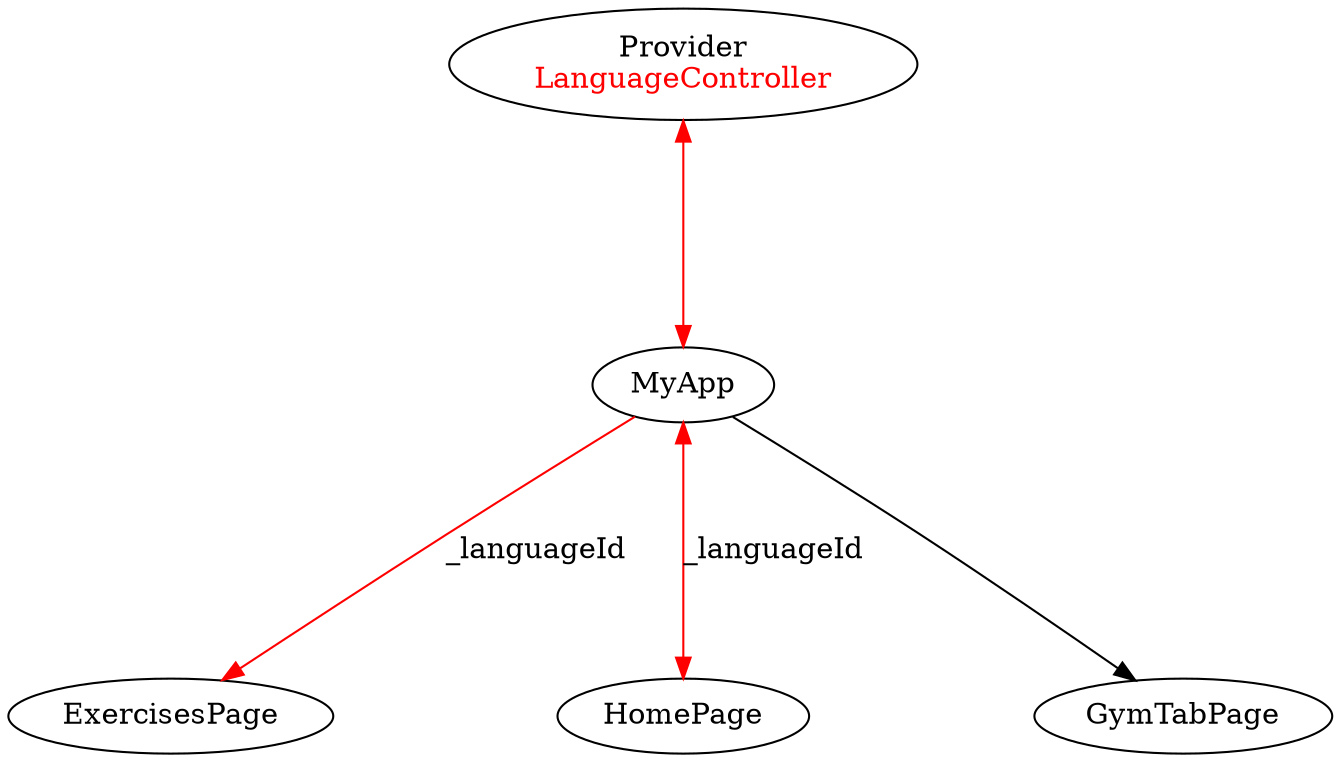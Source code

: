 digraph fluxo_provider {
  nodesep=1.5
  ranksep=1.5

  a [label=<Provider<br/><font color='red'>LanguageController</font>>]

  a -> MyApp [dir=both, color=red];
  MyApp -> ExercisesPage [color=red, label="_languageId"];
  MyApp -> HomePage [dir=both, color=red, label="_languageId"];

  MyApp -> GymTabPage;

}
